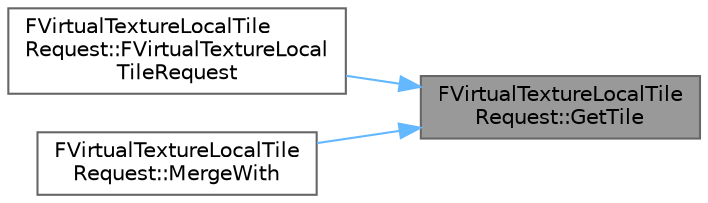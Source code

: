 digraph "FVirtualTextureLocalTileRequest::GetTile"
{
 // INTERACTIVE_SVG=YES
 // LATEX_PDF_SIZE
  bgcolor="transparent";
  edge [fontname=Helvetica,fontsize=10,labelfontname=Helvetica,labelfontsize=10];
  node [fontname=Helvetica,fontsize=10,shape=box,height=0.2,width=0.4];
  rankdir="RL";
  Node1 [id="Node000001",label="FVirtualTextureLocalTile\lRequest::GetTile",height=0.2,width=0.4,color="gray40", fillcolor="grey60", style="filled", fontcolor="black",tooltip=" "];
  Node1 -> Node2 [id="edge1_Node000001_Node000002",dir="back",color="steelblue1",style="solid",tooltip=" "];
  Node2 [id="Node000002",label="FVirtualTextureLocalTile\lRequest::FVirtualTextureLocal\lTileRequest",height=0.2,width=0.4,color="grey40", fillcolor="white", style="filled",URL="$df/de0/unionFVirtualTextureLocalTileRequest.html#ab8debbdac6d3ca8602ae533aa1895bf0",tooltip=" "];
  Node1 -> Node3 [id="edge2_Node000001_Node000003",dir="back",color="steelblue1",style="solid",tooltip=" "];
  Node3 [id="Node000003",label="FVirtualTextureLocalTile\lRequest::MergeWith",height=0.2,width=0.4,color="grey40", fillcolor="white", style="filled",URL="$df/de0/unionFVirtualTextureLocalTileRequest.html#a90f5718b05bcfb2ff0b05dc2e24c6c82",tooltip=" "];
}
